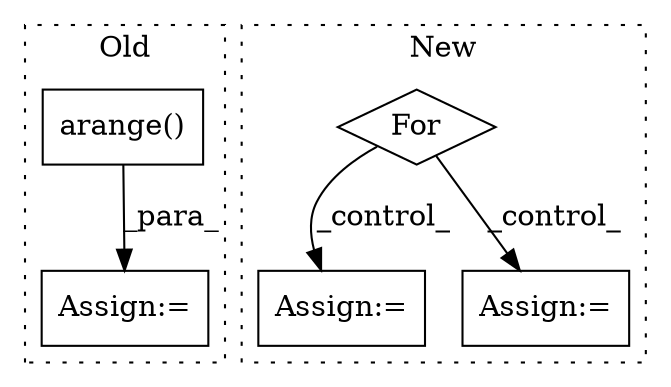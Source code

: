 digraph G {
subgraph cluster0 {
1 [label="arange()" a="75" s="5884,5919" l="13,1" shape="box"];
4 [label="Assign:=" a="68" s="5881" l="3" shape="box"];
label = "Old";
style="dotted";
}
subgraph cluster1 {
2 [label="For" a="107" s="5208,5244" l="4,14" shape="diamond"];
3 [label="Assign:=" a="68" s="5550" l="3" shape="box"];
5 [label="Assign:=" a="68" s="5376" l="3" shape="box"];
label = "New";
style="dotted";
}
1 -> 4 [label="_para_"];
2 -> 5 [label="_control_"];
2 -> 3 [label="_control_"];
}